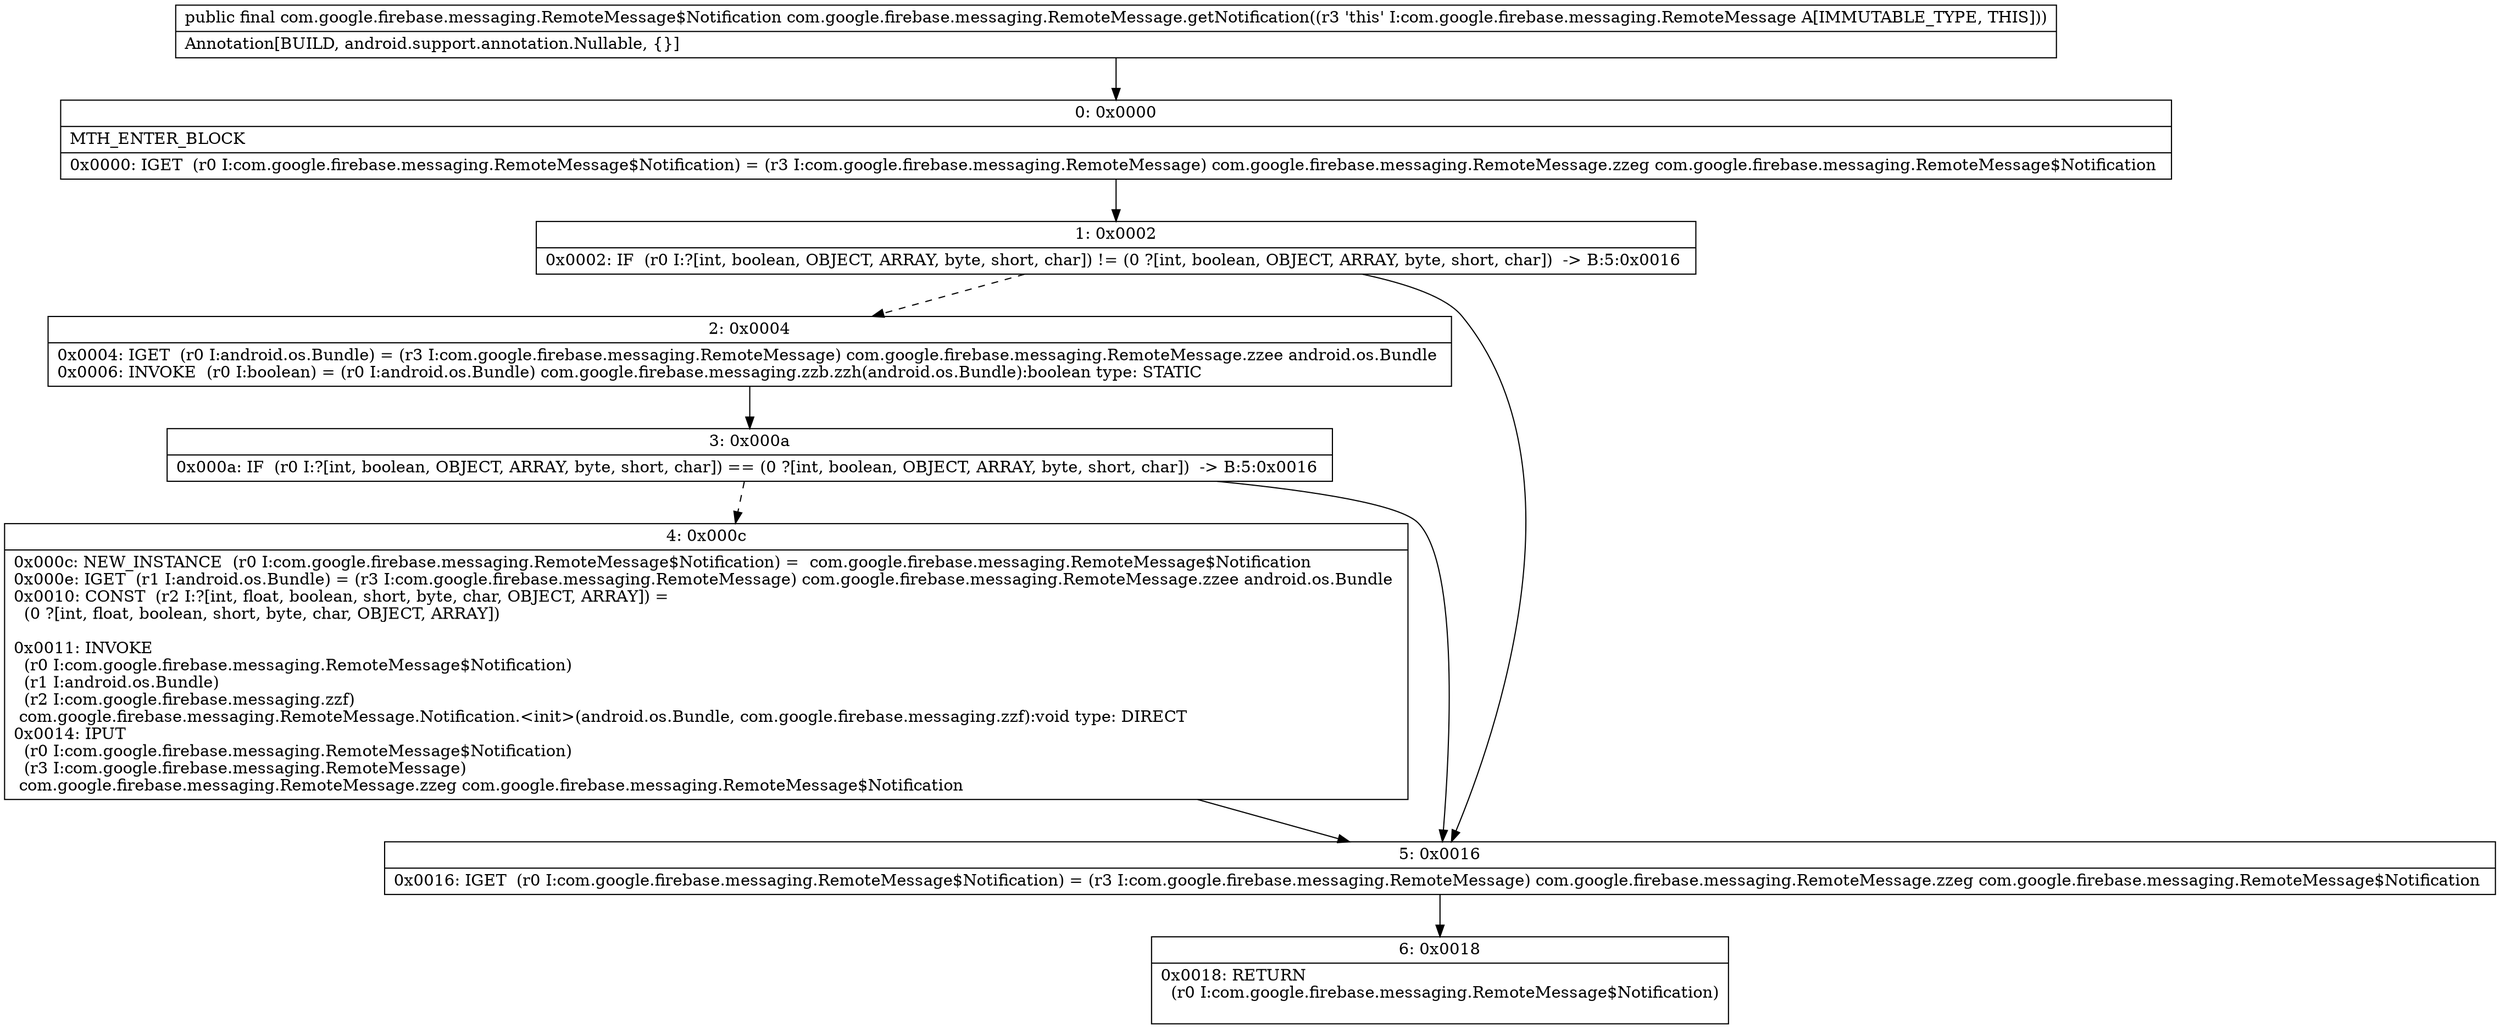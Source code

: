 digraph "CFG forcom.google.firebase.messaging.RemoteMessage.getNotification()Lcom\/google\/firebase\/messaging\/RemoteMessage$Notification;" {
Node_0 [shape=record,label="{0\:\ 0x0000|MTH_ENTER_BLOCK\l|0x0000: IGET  (r0 I:com.google.firebase.messaging.RemoteMessage$Notification) = (r3 I:com.google.firebase.messaging.RemoteMessage) com.google.firebase.messaging.RemoteMessage.zzeg com.google.firebase.messaging.RemoteMessage$Notification \l}"];
Node_1 [shape=record,label="{1\:\ 0x0002|0x0002: IF  (r0 I:?[int, boolean, OBJECT, ARRAY, byte, short, char]) != (0 ?[int, boolean, OBJECT, ARRAY, byte, short, char])  \-\> B:5:0x0016 \l}"];
Node_2 [shape=record,label="{2\:\ 0x0004|0x0004: IGET  (r0 I:android.os.Bundle) = (r3 I:com.google.firebase.messaging.RemoteMessage) com.google.firebase.messaging.RemoteMessage.zzee android.os.Bundle \l0x0006: INVOKE  (r0 I:boolean) = (r0 I:android.os.Bundle) com.google.firebase.messaging.zzb.zzh(android.os.Bundle):boolean type: STATIC \l}"];
Node_3 [shape=record,label="{3\:\ 0x000a|0x000a: IF  (r0 I:?[int, boolean, OBJECT, ARRAY, byte, short, char]) == (0 ?[int, boolean, OBJECT, ARRAY, byte, short, char])  \-\> B:5:0x0016 \l}"];
Node_4 [shape=record,label="{4\:\ 0x000c|0x000c: NEW_INSTANCE  (r0 I:com.google.firebase.messaging.RemoteMessage$Notification) =  com.google.firebase.messaging.RemoteMessage$Notification \l0x000e: IGET  (r1 I:android.os.Bundle) = (r3 I:com.google.firebase.messaging.RemoteMessage) com.google.firebase.messaging.RemoteMessage.zzee android.os.Bundle \l0x0010: CONST  (r2 I:?[int, float, boolean, short, byte, char, OBJECT, ARRAY]) = \l  (0 ?[int, float, boolean, short, byte, char, OBJECT, ARRAY])\l \l0x0011: INVOKE  \l  (r0 I:com.google.firebase.messaging.RemoteMessage$Notification)\l  (r1 I:android.os.Bundle)\l  (r2 I:com.google.firebase.messaging.zzf)\l com.google.firebase.messaging.RemoteMessage.Notification.\<init\>(android.os.Bundle, com.google.firebase.messaging.zzf):void type: DIRECT \l0x0014: IPUT  \l  (r0 I:com.google.firebase.messaging.RemoteMessage$Notification)\l  (r3 I:com.google.firebase.messaging.RemoteMessage)\l com.google.firebase.messaging.RemoteMessage.zzeg com.google.firebase.messaging.RemoteMessage$Notification \l}"];
Node_5 [shape=record,label="{5\:\ 0x0016|0x0016: IGET  (r0 I:com.google.firebase.messaging.RemoteMessage$Notification) = (r3 I:com.google.firebase.messaging.RemoteMessage) com.google.firebase.messaging.RemoteMessage.zzeg com.google.firebase.messaging.RemoteMessage$Notification \l}"];
Node_6 [shape=record,label="{6\:\ 0x0018|0x0018: RETURN  \l  (r0 I:com.google.firebase.messaging.RemoteMessage$Notification)\l \l}"];
MethodNode[shape=record,label="{public final com.google.firebase.messaging.RemoteMessage$Notification com.google.firebase.messaging.RemoteMessage.getNotification((r3 'this' I:com.google.firebase.messaging.RemoteMessage A[IMMUTABLE_TYPE, THIS]))  | Annotation[BUILD, android.support.annotation.Nullable, \{\}]\l}"];
MethodNode -> Node_0;
Node_0 -> Node_1;
Node_1 -> Node_2[style=dashed];
Node_1 -> Node_5;
Node_2 -> Node_3;
Node_3 -> Node_4[style=dashed];
Node_3 -> Node_5;
Node_4 -> Node_5;
Node_5 -> Node_6;
}

